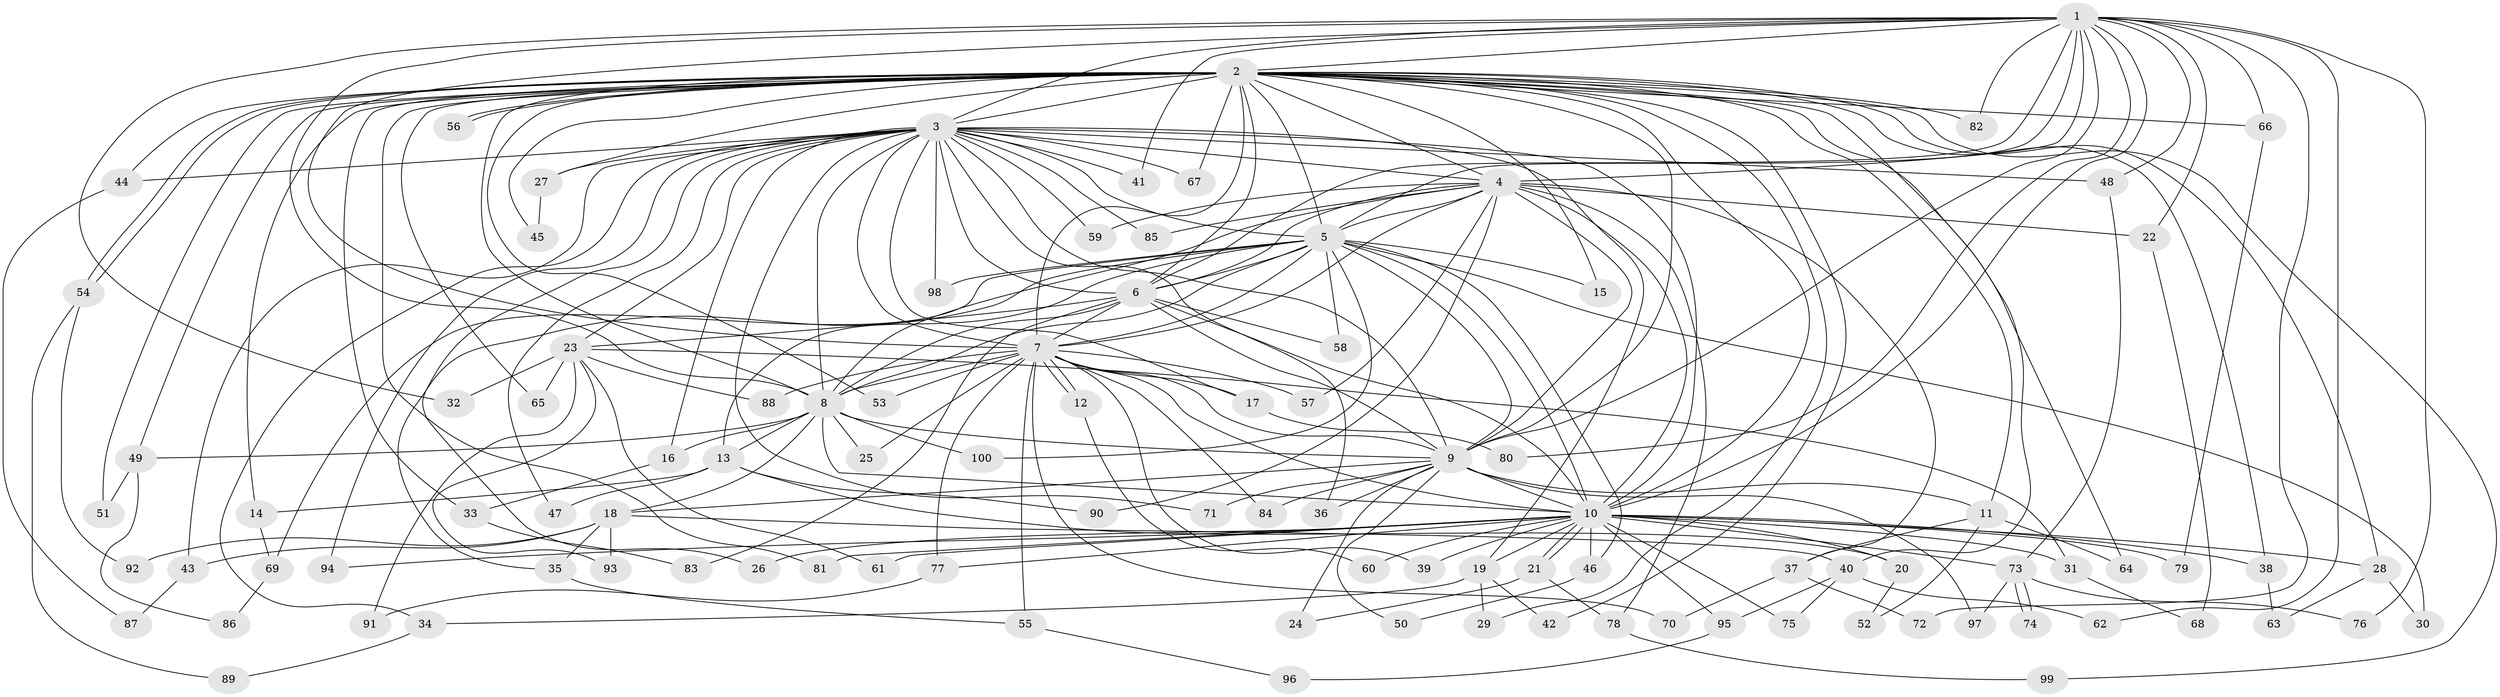 // Generated by graph-tools (version 1.1) at 2025/11/02/21/25 10:11:07]
// undirected, 100 vertices, 225 edges
graph export_dot {
graph [start="1"]
  node [color=gray90,style=filled];
  1;
  2;
  3;
  4;
  5;
  6;
  7;
  8;
  9;
  10;
  11;
  12;
  13;
  14;
  15;
  16;
  17;
  18;
  19;
  20;
  21;
  22;
  23;
  24;
  25;
  26;
  27;
  28;
  29;
  30;
  31;
  32;
  33;
  34;
  35;
  36;
  37;
  38;
  39;
  40;
  41;
  42;
  43;
  44;
  45;
  46;
  47;
  48;
  49;
  50;
  51;
  52;
  53;
  54;
  55;
  56;
  57;
  58;
  59;
  60;
  61;
  62;
  63;
  64;
  65;
  66;
  67;
  68;
  69;
  70;
  71;
  72;
  73;
  74;
  75;
  76;
  77;
  78;
  79;
  80;
  81;
  82;
  83;
  84;
  85;
  86;
  87;
  88;
  89;
  90;
  91;
  92;
  93;
  94;
  95;
  96;
  97;
  98;
  99;
  100;
  1 -- 2;
  1 -- 3;
  1 -- 4;
  1 -- 5;
  1 -- 6;
  1 -- 7;
  1 -- 8;
  1 -- 9;
  1 -- 10;
  1 -- 22;
  1 -- 32;
  1 -- 41;
  1 -- 48;
  1 -- 62;
  1 -- 66;
  1 -- 72;
  1 -- 76;
  1 -- 80;
  1 -- 82;
  2 -- 3;
  2 -- 4;
  2 -- 5;
  2 -- 6;
  2 -- 7;
  2 -- 8;
  2 -- 9;
  2 -- 10;
  2 -- 11;
  2 -- 14;
  2 -- 15;
  2 -- 27;
  2 -- 28;
  2 -- 29;
  2 -- 33;
  2 -- 38;
  2 -- 40;
  2 -- 42;
  2 -- 44;
  2 -- 45;
  2 -- 49;
  2 -- 51;
  2 -- 53;
  2 -- 54;
  2 -- 54;
  2 -- 56;
  2 -- 56;
  2 -- 64;
  2 -- 65;
  2 -- 66;
  2 -- 67;
  2 -- 81;
  2 -- 82;
  2 -- 99;
  3 -- 4;
  3 -- 5;
  3 -- 6;
  3 -- 7;
  3 -- 8;
  3 -- 9;
  3 -- 10;
  3 -- 16;
  3 -- 17;
  3 -- 19;
  3 -- 23;
  3 -- 26;
  3 -- 27;
  3 -- 34;
  3 -- 36;
  3 -- 41;
  3 -- 43;
  3 -- 44;
  3 -- 47;
  3 -- 48;
  3 -- 59;
  3 -- 67;
  3 -- 71;
  3 -- 85;
  3 -- 94;
  3 -- 98;
  4 -- 5;
  4 -- 6;
  4 -- 7;
  4 -- 8;
  4 -- 9;
  4 -- 10;
  4 -- 22;
  4 -- 37;
  4 -- 57;
  4 -- 59;
  4 -- 78;
  4 -- 85;
  4 -- 90;
  5 -- 6;
  5 -- 7;
  5 -- 8;
  5 -- 9;
  5 -- 10;
  5 -- 13;
  5 -- 15;
  5 -- 30;
  5 -- 35;
  5 -- 46;
  5 -- 58;
  5 -- 69;
  5 -- 98;
  5 -- 100;
  6 -- 7;
  6 -- 8;
  6 -- 9;
  6 -- 10;
  6 -- 23;
  6 -- 58;
  6 -- 83;
  7 -- 8;
  7 -- 9;
  7 -- 10;
  7 -- 12;
  7 -- 12;
  7 -- 17;
  7 -- 25;
  7 -- 39;
  7 -- 53;
  7 -- 55;
  7 -- 57;
  7 -- 70;
  7 -- 77;
  7 -- 84;
  7 -- 88;
  8 -- 9;
  8 -- 10;
  8 -- 13;
  8 -- 16;
  8 -- 18;
  8 -- 25;
  8 -- 49;
  8 -- 100;
  9 -- 10;
  9 -- 11;
  9 -- 18;
  9 -- 24;
  9 -- 36;
  9 -- 50;
  9 -- 71;
  9 -- 84;
  9 -- 97;
  10 -- 19;
  10 -- 20;
  10 -- 21;
  10 -- 21;
  10 -- 26;
  10 -- 28;
  10 -- 31;
  10 -- 38;
  10 -- 39;
  10 -- 46;
  10 -- 60;
  10 -- 61;
  10 -- 73;
  10 -- 75;
  10 -- 77;
  10 -- 79;
  10 -- 81;
  10 -- 94;
  10 -- 95;
  11 -- 37;
  11 -- 52;
  11 -- 64;
  12 -- 60;
  13 -- 14;
  13 -- 20;
  13 -- 47;
  13 -- 90;
  14 -- 69;
  16 -- 33;
  17 -- 80;
  18 -- 35;
  18 -- 40;
  18 -- 43;
  18 -- 92;
  18 -- 93;
  19 -- 29;
  19 -- 34;
  19 -- 42;
  20 -- 52;
  21 -- 24;
  21 -- 78;
  22 -- 68;
  23 -- 31;
  23 -- 32;
  23 -- 61;
  23 -- 65;
  23 -- 88;
  23 -- 91;
  23 -- 93;
  27 -- 45;
  28 -- 30;
  28 -- 63;
  31 -- 68;
  33 -- 83;
  34 -- 89;
  35 -- 55;
  37 -- 70;
  37 -- 72;
  38 -- 63;
  40 -- 62;
  40 -- 75;
  40 -- 95;
  43 -- 87;
  44 -- 87;
  46 -- 50;
  48 -- 73;
  49 -- 51;
  49 -- 86;
  54 -- 89;
  54 -- 92;
  55 -- 96;
  66 -- 79;
  69 -- 86;
  73 -- 74;
  73 -- 74;
  73 -- 76;
  73 -- 97;
  77 -- 91;
  78 -- 99;
  95 -- 96;
}
